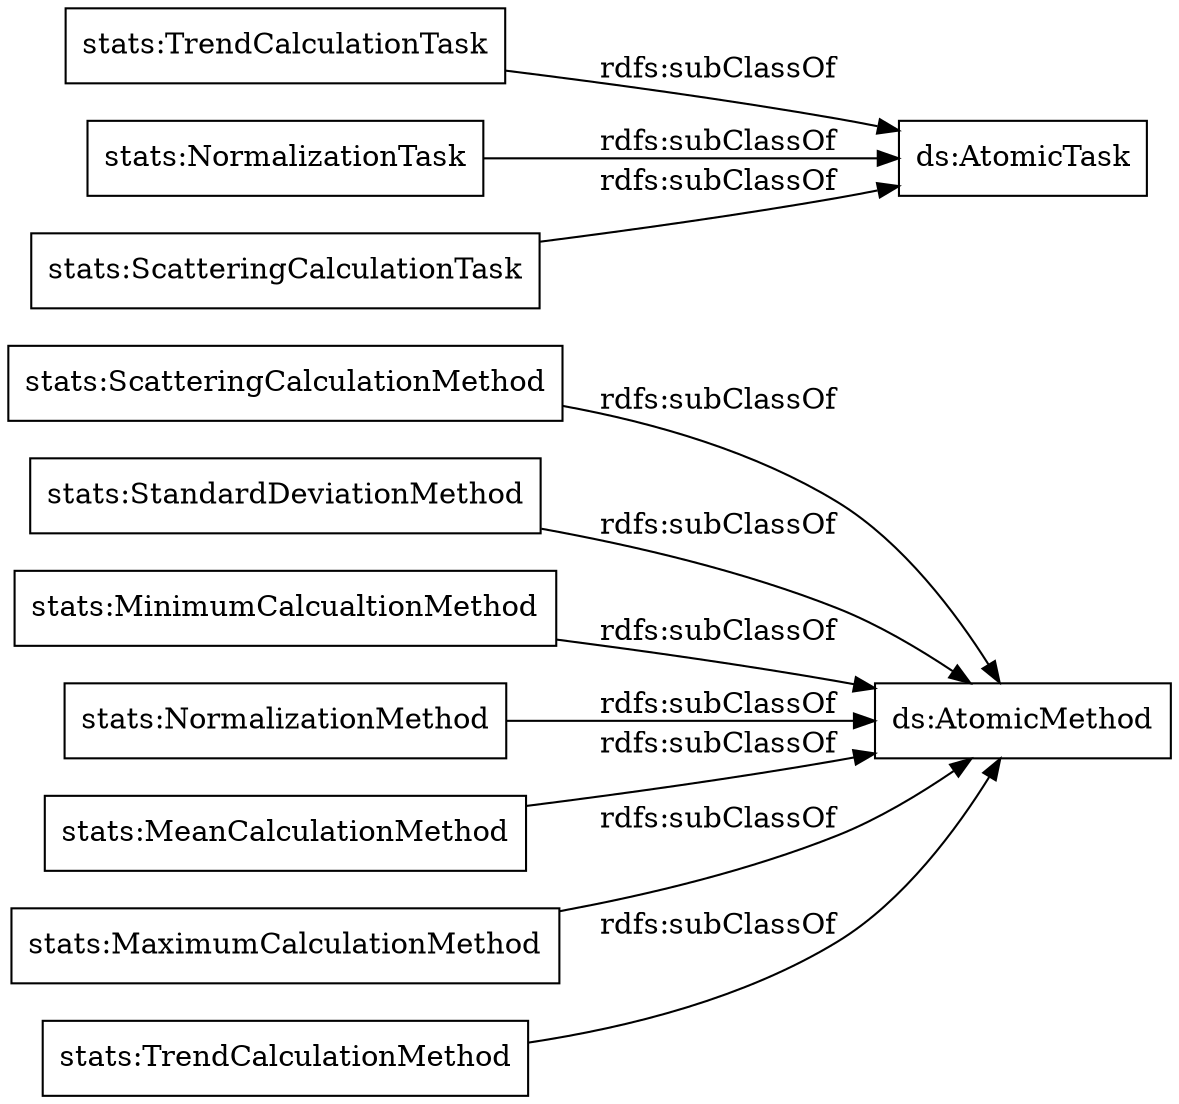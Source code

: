digraph ar2dtool_diagram { 
rankdir=LR;
size="1000"
node [shape = rectangle, color="black"]; "stats:ScatteringCalculationMethod" "stats:StandardDeviationMethod" "stats:TrendCalculationTask" "stats:NormalizationTask" "stats:MinimumCalcualtionMethod" "stats:NormalizationMethod" "stats:ScatteringCalculationTask" "stats:MeanCalculationMethod" "stats:MaximumCalculationMethod" "stats:TrendCalculationMethod" ; /*classes style*/
	"stats:NormalizationMethod" -> "ds:AtomicMethod" [ label = "rdfs:subClassOf" ];
	"stats:TrendCalculationMethod" -> "ds:AtomicMethod" [ label = "rdfs:subClassOf" ];
	"stats:MeanCalculationMethod" -> "ds:AtomicMethod" [ label = "rdfs:subClassOf" ];
	"stats:TrendCalculationTask" -> "ds:AtomicTask" [ label = "rdfs:subClassOf" ];
	"stats:NormalizationTask" -> "ds:AtomicTask" [ label = "rdfs:subClassOf" ];
	"stats:ScatteringCalculationMethod" -> "ds:AtomicMethod" [ label = "rdfs:subClassOf" ];
	"stats:StandardDeviationMethod" -> "ds:AtomicMethod" [ label = "rdfs:subClassOf" ];
	"stats:MaximumCalculationMethod" -> "ds:AtomicMethod" [ label = "rdfs:subClassOf" ];
	"stats:ScatteringCalculationTask" -> "ds:AtomicTask" [ label = "rdfs:subClassOf" ];
	"stats:MinimumCalcualtionMethod" -> "ds:AtomicMethod" [ label = "rdfs:subClassOf" ];

}

